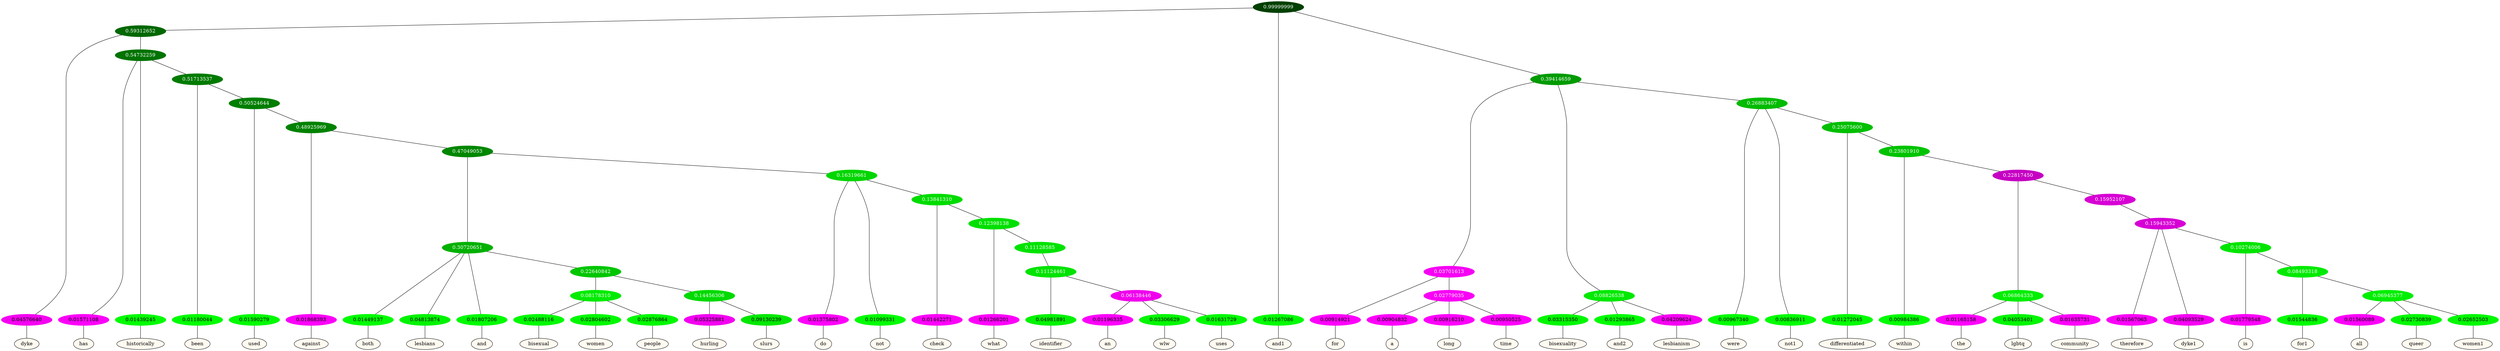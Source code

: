 graph {
	node [format=png height=0.15 nodesep=0.001 ordering=out overlap=prism overlap_scaling=0.01 ranksep=0.001 ratio=0.2 style=filled width=0.15]
	{
		rank=same
		a_w_4 [label=dyke color=black fillcolor=floralwhite style="filled,solid"]
		a_w_9 [label=has color=black fillcolor=floralwhite style="filled,solid"]
		a_w_10 [label=historically color=black fillcolor=floralwhite style="filled,solid"]
		a_w_20 [label=been color=black fillcolor=floralwhite style="filled,solid"]
		a_w_27 [label=used color=black fillcolor=floralwhite style="filled,solid"]
		a_w_31 [label=against color=black fillcolor=floralwhite style="filled,solid"]
		a_w_41 [label=both color=black fillcolor=floralwhite style="filled,solid"]
		a_w_42 [label=lesbians color=black fillcolor=floralwhite style="filled,solid"]
		a_w_43 [label=and color=black fillcolor=floralwhite style="filled,solid"]
		a_w_57 [label=bisexual color=black fillcolor=floralwhite style="filled,solid"]
		a_w_58 [label=women color=black fillcolor=floralwhite style="filled,solid"]
		a_w_59 [label=people color=black fillcolor=floralwhite style="filled,solid"]
		a_w_60 [label=hurling color=black fillcolor=floralwhite style="filled,solid"]
		a_w_61 [label=slurs color=black fillcolor=floralwhite style="filled,solid"]
		a_w_45 [label=do color=black fillcolor=floralwhite style="filled,solid"]
		a_w_46 [label=not color=black fillcolor=floralwhite style="filled,solid"]
		a_w_53 [label=check color=black fillcolor=floralwhite style="filled,solid"]
		a_w_62 [label=what color=black fillcolor=floralwhite style="filled,solid"]
		a_w_70 [label=identifier color=black fillcolor=floralwhite style="filled,solid"]
		a_w_72 [label=an color=black fillcolor=floralwhite style="filled,solid"]
		a_w_73 [label=wlw color=black fillcolor=floralwhite style="filled,solid"]
		a_w_74 [label=uses color=black fillcolor=floralwhite style="filled,solid"]
		a_w_2 [label=and1 color=black fillcolor=floralwhite style="filled,solid"]
		a_w_12 [label=for color=black fillcolor=floralwhite style="filled,solid"]
		a_w_22 [label=a color=black fillcolor=floralwhite style="filled,solid"]
		a_w_23 [label=long color=black fillcolor=floralwhite style="filled,solid"]
		a_w_24 [label=time color=black fillcolor=floralwhite style="filled,solid"]
		a_w_14 [label=bisexuality color=black fillcolor=floralwhite style="filled,solid"]
		a_w_15 [label=and2 color=black fillcolor=floralwhite style="filled,solid"]
		a_w_16 [label=lesbianism color=black fillcolor=floralwhite style="filled,solid"]
		a_w_17 [label=were color=black fillcolor=floralwhite style="filled,solid"]
		a_w_18 [label=not1 color=black fillcolor=floralwhite style="filled,solid"]
		a_w_25 [label=differentiated color=black fillcolor=floralwhite style="filled,solid"]
		a_w_29 [label=within color=black fillcolor=floralwhite style="filled,solid"]
		a_w_37 [label=the color=black fillcolor=floralwhite style="filled,solid"]
		a_w_38 [label=lgbtq color=black fillcolor=floralwhite style="filled,solid"]
		a_w_39 [label=community color=black fillcolor=floralwhite style="filled,solid"]
		a_w_48 [label=therefore color=black fillcolor=floralwhite style="filled,solid"]
		a_w_49 [label=dyke1 color=black fillcolor=floralwhite style="filled,solid"]
		a_w_55 [label=is color=black fillcolor=floralwhite style="filled,solid"]
		a_w_64 [label=for1 color=black fillcolor=floralwhite style="filled,solid"]
		a_w_67 [label=all color=black fillcolor=floralwhite style="filled,solid"]
		a_w_68 [label=queer color=black fillcolor=floralwhite style="filled,solid"]
		a_w_69 [label=women1 color=black fillcolor=floralwhite style="filled,solid"]
	}
	a_n_4 -- a_w_4
	a_n_9 -- a_w_9
	a_n_10 -- a_w_10
	a_n_20 -- a_w_20
	a_n_27 -- a_w_27
	a_n_31 -- a_w_31
	a_n_41 -- a_w_41
	a_n_42 -- a_w_42
	a_n_43 -- a_w_43
	a_n_57 -- a_w_57
	a_n_58 -- a_w_58
	a_n_59 -- a_w_59
	a_n_60 -- a_w_60
	a_n_61 -- a_w_61
	a_n_45 -- a_w_45
	a_n_46 -- a_w_46
	a_n_53 -- a_w_53
	a_n_62 -- a_w_62
	a_n_70 -- a_w_70
	a_n_72 -- a_w_72
	a_n_73 -- a_w_73
	a_n_74 -- a_w_74
	a_n_2 -- a_w_2
	a_n_12 -- a_w_12
	a_n_22 -- a_w_22
	a_n_23 -- a_w_23
	a_n_24 -- a_w_24
	a_n_14 -- a_w_14
	a_n_15 -- a_w_15
	a_n_16 -- a_w_16
	a_n_17 -- a_w_17
	a_n_18 -- a_w_18
	a_n_25 -- a_w_25
	a_n_29 -- a_w_29
	a_n_37 -- a_w_37
	a_n_38 -- a_w_38
	a_n_39 -- a_w_39
	a_n_48 -- a_w_48
	a_n_49 -- a_w_49
	a_n_55 -- a_w_55
	a_n_64 -- a_w_64
	a_n_67 -- a_w_67
	a_n_68 -- a_w_68
	a_n_69 -- a_w_69
	{
		rank=same
		a_n_4 [label=0.04576640 color="0.835 1.000 0.954" fontcolor=black]
		a_n_9 [label=0.01571108 color="0.835 1.000 0.984" fontcolor=black]
		a_n_10 [label=0.01439245 color="0.334 1.000 0.986" fontcolor=black]
		a_n_20 [label=0.01180044 color="0.334 1.000 0.988" fontcolor=black]
		a_n_27 [label=0.01590279 color="0.334 1.000 0.984" fontcolor=black]
		a_n_31 [label=0.01868393 color="0.835 1.000 0.981" fontcolor=black]
		a_n_41 [label=0.01449137 color="0.334 1.000 0.986" fontcolor=black]
		a_n_42 [label=0.04813874 color="0.334 1.000 0.952" fontcolor=black]
		a_n_43 [label=0.01807206 color="0.334 1.000 0.982" fontcolor=black]
		a_n_57 [label=0.02488116 color="0.334 1.000 0.975" fontcolor=black]
		a_n_58 [label=0.02804602 color="0.334 1.000 0.972" fontcolor=black]
		a_n_59 [label=0.02876864 color="0.334 1.000 0.971" fontcolor=black]
		a_n_60 [label=0.05325881 color="0.835 1.000 0.947" fontcolor=black]
		a_n_61 [label=0.09130239 color="0.334 1.000 0.909" fontcolor=black]
		a_n_45 [label=0.01375802 color="0.835 1.000 0.986" fontcolor=black]
		a_n_46 [label=0.01099331 color="0.334 1.000 0.989" fontcolor=black]
		a_n_53 [label=0.01442271 color="0.835 1.000 0.986" fontcolor=black]
		a_n_62 [label=0.01266201 color="0.835 1.000 0.987" fontcolor=black]
		a_n_70 [label=0.04981891 color="0.334 1.000 0.950" fontcolor=black]
		a_n_72 [label=0.01196335 color="0.835 1.000 0.988" fontcolor=black]
		a_n_73 [label=0.03306629 color="0.334 1.000 0.967" fontcolor=black]
		a_n_74 [label=0.01631729 color="0.334 1.000 0.984" fontcolor=black]
		a_n_2 [label=0.01267086 color="0.334 1.000 0.987" fontcolor=black]
		a_n_12 [label=0.00914921 color="0.835 1.000 0.991" fontcolor=black]
		a_n_22 [label=0.00904832 color="0.835 1.000 0.991" fontcolor=black]
		a_n_23 [label=0.00916210 color="0.835 1.000 0.991" fontcolor=black]
		a_n_24 [label=0.00950525 color="0.835 1.000 0.990" fontcolor=black]
		a_n_14 [label=0.03315350 color="0.334 1.000 0.967" fontcolor=black]
		a_n_15 [label=0.01293865 color="0.334 1.000 0.987" fontcolor=black]
		a_n_16 [label=0.04209624 color="0.835 1.000 0.958" fontcolor=black]
		a_n_17 [label=0.00967340 color="0.334 1.000 0.990" fontcolor=black]
		a_n_18 [label=0.00836911 color="0.334 1.000 0.992" fontcolor=black]
		a_n_25 [label=0.01272045 color="0.334 1.000 0.987" fontcolor=black]
		a_n_29 [label=0.00984386 color="0.334 1.000 0.990" fontcolor=black]
		a_n_37 [label=0.01165158 color="0.835 1.000 0.988" fontcolor=black]
		a_n_38 [label=0.04053401 color="0.334 1.000 0.959" fontcolor=black]
		a_n_39 [label=0.01635731 color="0.835 1.000 0.984" fontcolor=black]
		a_n_48 [label=0.01567063 color="0.835 1.000 0.984" fontcolor=black]
		a_n_49 [label=0.04093529 color="0.835 1.000 0.959" fontcolor=black]
		a_n_55 [label=0.01779548 color="0.835 1.000 0.982" fontcolor=black]
		a_n_64 [label=0.01544836 color="0.334 1.000 0.985" fontcolor=black]
		a_n_67 [label=0.01560089 color="0.835 1.000 0.984" fontcolor=black]
		a_n_68 [label=0.02730839 color="0.334 1.000 0.973" fontcolor=black]
		a_n_69 [label=0.02652503 color="0.334 1.000 0.973" fontcolor=black]
	}
	a_n_0 [label=0.99999999 color="0.334 1.000 0.250" fontcolor=grey99]
	a_n_1 [label=0.59312652 color="0.334 1.000 0.407" fontcolor=grey99]
	a_n_0 -- a_n_1
	a_n_0 -- a_n_2
	a_n_3 [label=0.39414659 color="0.334 1.000 0.606" fontcolor=grey99]
	a_n_0 -- a_n_3
	a_n_1 -- a_n_4
	a_n_5 [label=0.54732259 color="0.334 1.000 0.453" fontcolor=grey99]
	a_n_1 -- a_n_5
	a_n_6 [label=0.03701613 color="0.835 1.000 0.963" fontcolor=grey99]
	a_n_3 -- a_n_6
	a_n_7 [label=0.08826538 color="0.334 1.000 0.912" fontcolor=grey99]
	a_n_3 -- a_n_7
	a_n_8 [label=0.26883407 color="0.334 1.000 0.731" fontcolor=grey99]
	a_n_3 -- a_n_8
	a_n_5 -- a_n_9
	a_n_5 -- a_n_10
	a_n_11 [label=0.51713537 color="0.334 1.000 0.483" fontcolor=grey99]
	a_n_5 -- a_n_11
	a_n_6 -- a_n_12
	a_n_13 [label=0.02779035 color="0.835 1.000 0.972" fontcolor=grey99]
	a_n_6 -- a_n_13
	a_n_7 -- a_n_14
	a_n_7 -- a_n_15
	a_n_7 -- a_n_16
	a_n_8 -- a_n_17
	a_n_8 -- a_n_18
	a_n_19 [label=0.25075600 color="0.334 1.000 0.749" fontcolor=grey99]
	a_n_8 -- a_n_19
	a_n_11 -- a_n_20
	a_n_21 [label=0.50524644 color="0.334 1.000 0.495" fontcolor=grey99]
	a_n_11 -- a_n_21
	a_n_13 -- a_n_22
	a_n_13 -- a_n_23
	a_n_13 -- a_n_24
	a_n_19 -- a_n_25
	a_n_26 [label=0.23801910 color="0.334 1.000 0.762" fontcolor=grey99]
	a_n_19 -- a_n_26
	a_n_21 -- a_n_27
	a_n_28 [label=0.48925969 color="0.334 1.000 0.511" fontcolor=grey99]
	a_n_21 -- a_n_28
	a_n_26 -- a_n_29
	a_n_30 [label=0.22817450 color="0.835 1.000 0.772" fontcolor=grey99]
	a_n_26 -- a_n_30
	a_n_28 -- a_n_31
	a_n_32 [label=0.47049053 color="0.334 1.000 0.530" fontcolor=grey99]
	a_n_28 -- a_n_32
	a_n_33 [label=0.06864333 color="0.334 1.000 0.931" fontcolor=grey99]
	a_n_30 -- a_n_33
	a_n_34 [label=0.15952107 color="0.835 1.000 0.840" fontcolor=grey99]
	a_n_30 -- a_n_34
	a_n_35 [label=0.30720651 color="0.334 1.000 0.693" fontcolor=grey99]
	a_n_32 -- a_n_35
	a_n_36 [label=0.16319661 color="0.334 1.000 0.837" fontcolor=grey99]
	a_n_32 -- a_n_36
	a_n_33 -- a_n_37
	a_n_33 -- a_n_38
	a_n_33 -- a_n_39
	a_n_40 [label=0.15943352 color="0.835 1.000 0.841" fontcolor=grey99]
	a_n_34 -- a_n_40
	a_n_35 -- a_n_41
	a_n_35 -- a_n_42
	a_n_35 -- a_n_43
	a_n_44 [label=0.22640842 color="0.334 1.000 0.774" fontcolor=grey99]
	a_n_35 -- a_n_44
	a_n_36 -- a_n_45
	a_n_36 -- a_n_46
	a_n_47 [label=0.13841310 color="0.334 1.000 0.862" fontcolor=grey99]
	a_n_36 -- a_n_47
	a_n_40 -- a_n_48
	a_n_40 -- a_n_49
	a_n_50 [label=0.10274006 color="0.334 1.000 0.897" fontcolor=grey99]
	a_n_40 -- a_n_50
	a_n_51 [label=0.08178310 color="0.334 1.000 0.918" fontcolor=grey99]
	a_n_44 -- a_n_51
	a_n_52 [label=0.14456306 color="0.334 1.000 0.855" fontcolor=grey99]
	a_n_44 -- a_n_52
	a_n_47 -- a_n_53
	a_n_54 [label=0.12398138 color="0.334 1.000 0.876" fontcolor=grey99]
	a_n_47 -- a_n_54
	a_n_50 -- a_n_55
	a_n_56 [label=0.08493318 color="0.334 1.000 0.915" fontcolor=grey99]
	a_n_50 -- a_n_56
	a_n_51 -- a_n_57
	a_n_51 -- a_n_58
	a_n_51 -- a_n_59
	a_n_52 -- a_n_60
	a_n_52 -- a_n_61
	a_n_54 -- a_n_62
	a_n_63 [label=0.11128585 color="0.334 1.000 0.889" fontcolor=grey99]
	a_n_54 -- a_n_63
	a_n_56 -- a_n_64
	a_n_65 [label=0.06945377 color="0.334 1.000 0.931" fontcolor=grey99]
	a_n_56 -- a_n_65
	a_n_66 [label=0.11124461 color="0.334 1.000 0.889" fontcolor=grey99]
	a_n_63 -- a_n_66
	a_n_65 -- a_n_67
	a_n_65 -- a_n_68
	a_n_65 -- a_n_69
	a_n_66 -- a_n_70
	a_n_71 [label=0.06138446 color="0.835 1.000 0.939" fontcolor=grey99]
	a_n_66 -- a_n_71
	a_n_71 -- a_n_72
	a_n_71 -- a_n_73
	a_n_71 -- a_n_74
}
